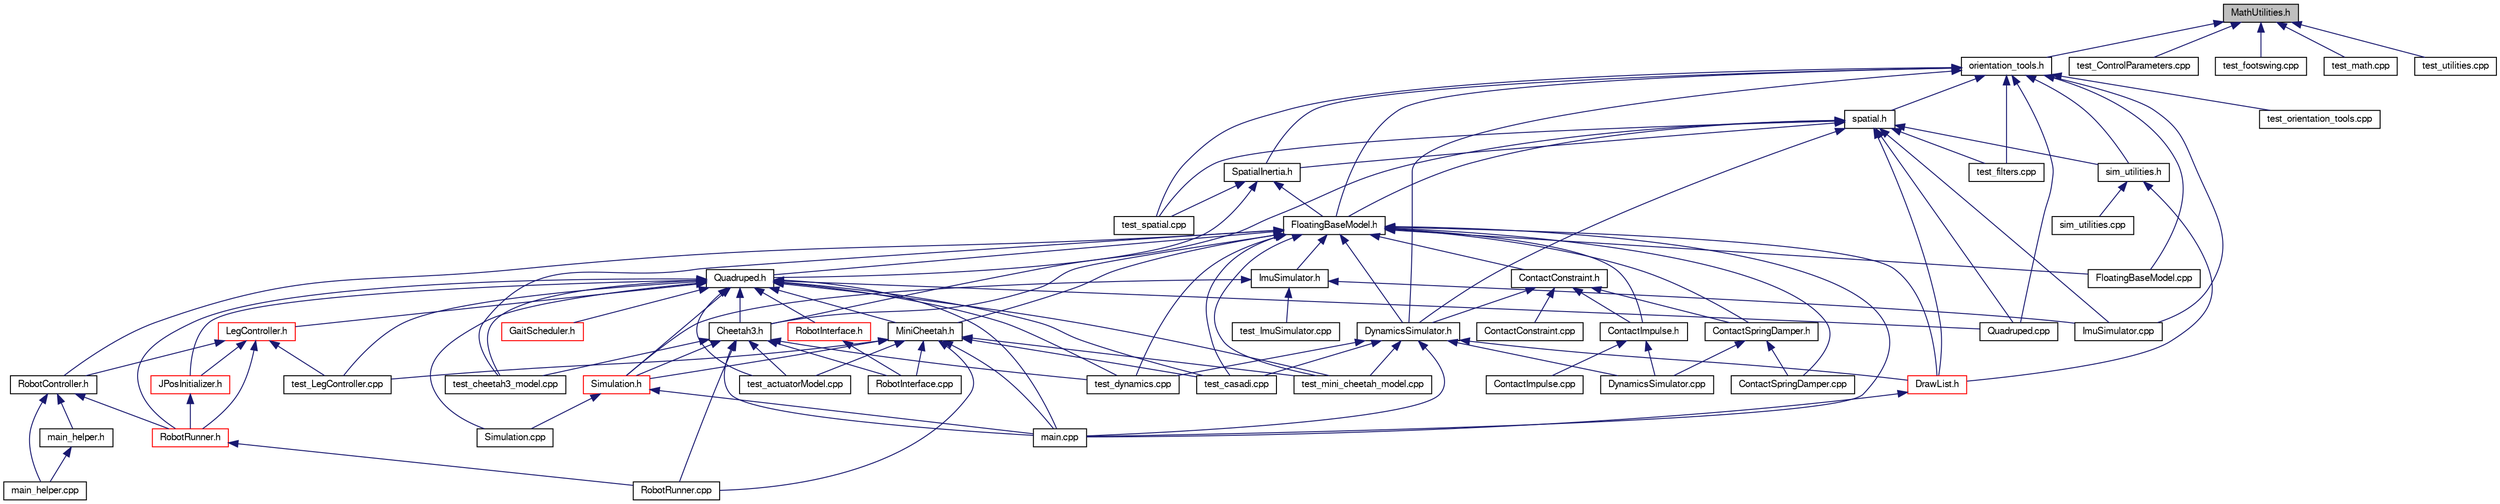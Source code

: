 digraph "MathUtilities.h"
{
  edge [fontname="FreeSans",fontsize="10",labelfontname="FreeSans",labelfontsize="10"];
  node [fontname="FreeSans",fontsize="10",shape=record];
  Node1 [label="MathUtilities.h",height=0.2,width=0.4,color="black", fillcolor="grey75", style="filled", fontcolor="black"];
  Node1 -> Node2 [dir="back",color="midnightblue",fontsize="10",style="solid",fontname="FreeSans"];
  Node2 [label="orientation_tools.h",height=0.2,width=0.4,color="black", fillcolor="white", style="filled",URL="$d4/dfb/orientation__tools_8h.html",tooltip="Utility functions for 3D rotations. "];
  Node2 -> Node3 [dir="back",color="midnightblue",fontsize="10",style="solid",fontname="FreeSans"];
  Node3 [label="FloatingBaseModel.h",height=0.2,width=0.4,color="black", fillcolor="white", style="filled",URL="$d5/d9a/_floating_base_model_8h.html",tooltip="Implementation of Rigid Body Floating Base model data structure. "];
  Node3 -> Node4 [dir="back",color="midnightblue",fontsize="10",style="solid",fontname="FreeSans"];
  Node4 [label="ContactConstraint.h",height=0.2,width=0.4,color="black", fillcolor="white", style="filled",URL="$d5/d79/_contact_constraint_8h.html",tooltip="Virtual class of Contact Constraint logic. "];
  Node4 -> Node5 [dir="back",color="midnightblue",fontsize="10",style="solid",fontname="FreeSans"];
  Node5 [label="ContactImpulse.h",height=0.2,width=0.4,color="black", fillcolor="white", style="filled",URL="$da/daa/_contact_impulse_8h.html"];
  Node5 -> Node6 [dir="back",color="midnightblue",fontsize="10",style="solid",fontname="FreeSans"];
  Node6 [label="ContactImpulse.cpp",height=0.2,width=0.4,color="black", fillcolor="white", style="filled",URL="$da/d75/_contact_impulse_8cpp.html"];
  Node5 -> Node7 [dir="back",color="midnightblue",fontsize="10",style="solid",fontname="FreeSans"];
  Node7 [label="DynamicsSimulator.cpp",height=0.2,width=0.4,color="black", fillcolor="white", style="filled",URL="$de/d4c/_dynamics_simulator_8cpp.html",tooltip="Rigid Body Dynamics Simulator with Collisions. "];
  Node4 -> Node8 [dir="back",color="midnightblue",fontsize="10",style="solid",fontname="FreeSans"];
  Node8 [label="ContactSpringDamper.h",height=0.2,width=0.4,color="black", fillcolor="white", style="filled",URL="$da/d04/_contact_spring_damper_8h.html",tooltip="Spring Damper based Contact Computation logic. "];
  Node8 -> Node9 [dir="back",color="midnightblue",fontsize="10",style="solid",fontname="FreeSans"];
  Node9 [label="ContactSpringDamper.cpp",height=0.2,width=0.4,color="black", fillcolor="white", style="filled",URL="$d6/da7/_contact_spring_damper_8cpp.html"];
  Node8 -> Node7 [dir="back",color="midnightblue",fontsize="10",style="solid",fontname="FreeSans"];
  Node4 -> Node10 [dir="back",color="midnightblue",fontsize="10",style="solid",fontname="FreeSans"];
  Node10 [label="DynamicsSimulator.h",height=0.2,width=0.4,color="black", fillcolor="white", style="filled",URL="$d0/d52/_dynamics_simulator_8h.html",tooltip="Rigid Body Dynamics Simulator with Collisions. "];
  Node10 -> Node7 [dir="back",color="midnightblue",fontsize="10",style="solid",fontname="FreeSans"];
  Node10 -> Node11 [dir="back",color="midnightblue",fontsize="10",style="solid",fontname="FreeSans"];
  Node11 [label="test_casadi.cpp",height=0.2,width=0.4,color="black", fillcolor="white", style="filled",URL="$dc/dd7/test__casadi_8cpp.html"];
  Node10 -> Node12 [dir="back",color="midnightblue",fontsize="10",style="solid",fontname="FreeSans"];
  Node12 [label="test_dynamics.cpp",height=0.2,width=0.4,color="black", fillcolor="white", style="filled",URL="$db/d42/test__dynamics_8cpp.html",tooltip="Test dynamics algorithms. "];
  Node10 -> Node13 [dir="back",color="midnightblue",fontsize="10",style="solid",fontname="FreeSans"];
  Node13 [label="test_mini_cheetah_model.cpp",height=0.2,width=0.4,color="black", fillcolor="white", style="filled",URL="$d6/d6e/test__mini__cheetah__model_8cpp.html"];
  Node10 -> Node14 [dir="back",color="midnightblue",fontsize="10",style="solid",fontname="FreeSans"];
  Node14 [label="DrawList.h",height=0.2,width=0.4,color="red", fillcolor="white", style="filled",URL="$df/d65/_draw_list_8h.html",tooltip="Data structure to store robot model to be drawn. "];
  Node14 -> Node15 [dir="back",color="midnightblue",fontsize="10",style="solid",fontname="FreeSans"];
  Node15 [label="main.cpp",height=0.2,width=0.4,color="black", fillcolor="white", style="filled",URL="$df/d0a/main_8cpp.html",tooltip="Main Function for the robot program. "];
  Node10 -> Node15 [dir="back",color="midnightblue",fontsize="10",style="solid",fontname="FreeSans"];
  Node4 -> Node16 [dir="back",color="midnightblue",fontsize="10",style="solid",fontname="FreeSans"];
  Node16 [label="ContactConstraint.cpp",height=0.2,width=0.4,color="black", fillcolor="white", style="filled",URL="$d2/d02/_contact_constraint_8cpp.html",tooltip="ContactConstraint virtual class. "];
  Node3 -> Node5 [dir="back",color="midnightblue",fontsize="10",style="solid",fontname="FreeSans"];
  Node3 -> Node8 [dir="back",color="midnightblue",fontsize="10",style="solid",fontname="FreeSans"];
  Node3 -> Node17 [dir="back",color="midnightblue",fontsize="10",style="solid",fontname="FreeSans"];
  Node17 [label="Cheetah3.h",height=0.2,width=0.4,color="black", fillcolor="white", style="filled",URL="$d6/dce/_cheetah3_8h.html",tooltip="Utility function to build a Cheetah 3 Quadruped object. "];
  Node17 -> Node18 [dir="back",color="midnightblue",fontsize="10",style="solid",fontname="FreeSans"];
  Node18 [label="test_actuatorModel.cpp",height=0.2,width=0.4,color="black", fillcolor="white", style="filled",URL="$d9/d56/test__actuator_model_8cpp.html",tooltip="Test the actuator model of the mini cheetah and cheetah 3 robots. "];
  Node17 -> Node19 [dir="back",color="midnightblue",fontsize="10",style="solid",fontname="FreeSans"];
  Node19 [label="test_cheetah3_model.cpp",height=0.2,width=0.4,color="black", fillcolor="white", style="filled",URL="$d4/dc6/test__cheetah3__model_8cpp.html"];
  Node17 -> Node12 [dir="back",color="midnightblue",fontsize="10",style="solid",fontname="FreeSans"];
  Node17 -> Node20 [dir="back",color="midnightblue",fontsize="10",style="solid",fontname="FreeSans"];
  Node20 [label="RobotRunner.cpp",height=0.2,width=0.4,color="black", fillcolor="white", style="filled",URL="$db/d28/_robot_runner_8cpp.html"];
  Node17 -> Node21 [dir="back",color="midnightblue",fontsize="10",style="solid",fontname="FreeSans"];
  Node21 [label="Simulation.h",height=0.2,width=0.4,color="red", fillcolor="white", style="filled",URL="$d2/ded/_simulation_8h.html",tooltip="Main simulation class. "];
  Node21 -> Node15 [dir="back",color="midnightblue",fontsize="10",style="solid",fontname="FreeSans"];
  Node21 -> Node22 [dir="back",color="midnightblue",fontsize="10",style="solid",fontname="FreeSans"];
  Node22 [label="Simulation.cpp",height=0.2,width=0.4,color="black", fillcolor="white", style="filled",URL="$db/d98/_simulation_8cpp.html"];
  Node17 -> Node15 [dir="back",color="midnightblue",fontsize="10",style="solid",fontname="FreeSans"];
  Node17 -> Node23 [dir="back",color="midnightblue",fontsize="10",style="solid",fontname="FreeSans"];
  Node23 [label="RobotInterface.cpp",height=0.2,width=0.4,color="black", fillcolor="white", style="filled",URL="$dd/d4a/_robot_interface_8cpp.html"];
  Node3 -> Node24 [dir="back",color="midnightblue",fontsize="10",style="solid",fontname="FreeSans"];
  Node24 [label="Quadruped.h",height=0.2,width=0.4,color="black", fillcolor="white", style="filled",URL="$d3/dc7/_quadruped_8h.html",tooltip="Data structure containing parameters for quadruped robot. "];
  Node24 -> Node25 [dir="back",color="midnightblue",fontsize="10",style="solid",fontname="FreeSans"];
  Node25 [label="GaitScheduler.h",height=0.2,width=0.4,color="red", fillcolor="white", style="filled",URL="$d0/d3f/_gait_scheduler_8h.html"];
  Node24 -> Node26 [dir="back",color="midnightblue",fontsize="10",style="solid",fontname="FreeSans"];
  Node26 [label="LegController.h",height=0.2,width=0.4,color="red", fillcolor="white", style="filled",URL="$d0/d41/_leg_controller_8h.html",tooltip="Common Leg Control Interface and Leg Control Algorithms. "];
  Node26 -> Node27 [dir="back",color="midnightblue",fontsize="10",style="solid",fontname="FreeSans"];
  Node27 [label="test_LegController.cpp",height=0.2,width=0.4,color="black", fillcolor="white", style="filled",URL="$d6/dbf/test___leg_controller_8cpp.html"];
  Node26 -> Node28 [dir="back",color="midnightblue",fontsize="10",style="solid",fontname="FreeSans"];
  Node28 [label="RobotRunner.h",height=0.2,width=0.4,color="red", fillcolor="white", style="filled",URL="$d3/d41/_robot_runner_8h.html",tooltip="Common framework for running robot controllers. This code is a common interface between control code ..."];
  Node28 -> Node20 [dir="back",color="midnightblue",fontsize="10",style="solid",fontname="FreeSans"];
  Node26 -> Node29 [dir="back",color="midnightblue",fontsize="10",style="solid",fontname="FreeSans"];
  Node29 [label="JPosInitializer.h",height=0.2,width=0.4,color="red", fillcolor="white", style="filled",URL="$d1/df4/_j_pos_initializer_8h.html"];
  Node29 -> Node28 [dir="back",color="midnightblue",fontsize="10",style="solid",fontname="FreeSans"];
  Node26 -> Node30 [dir="back",color="midnightblue",fontsize="10",style="solid",fontname="FreeSans"];
  Node30 [label="RobotController.h",height=0.2,width=0.4,color="black", fillcolor="white", style="filled",URL="$d3/dff/_robot_controller_8h.html"];
  Node30 -> Node28 [dir="back",color="midnightblue",fontsize="10",style="solid",fontname="FreeSans"];
  Node30 -> Node31 [dir="back",color="midnightblue",fontsize="10",style="solid",fontname="FreeSans"];
  Node31 [label="main_helper.h",height=0.2,width=0.4,color="black", fillcolor="white", style="filled",URL="$d6/da5/main__helper_8h.html"];
  Node31 -> Node32 [dir="back",color="midnightblue",fontsize="10",style="solid",fontname="FreeSans"];
  Node32 [label="main_helper.cpp",height=0.2,width=0.4,color="black", fillcolor="white", style="filled",URL="$d3/dfa/main__helper_8cpp.html"];
  Node30 -> Node32 [dir="back",color="midnightblue",fontsize="10",style="solid",fontname="FreeSans"];
  Node24 -> Node17 [dir="back",color="midnightblue",fontsize="10",style="solid",fontname="FreeSans"];
  Node24 -> Node33 [dir="back",color="midnightblue",fontsize="10",style="solid",fontname="FreeSans"];
  Node33 [label="MiniCheetah.h",height=0.2,width=0.4,color="black", fillcolor="white", style="filled",URL="$d8/db6/_mini_cheetah_8h.html",tooltip="Utility function to build a Mini Cheetah Quadruped object. "];
  Node33 -> Node18 [dir="back",color="midnightblue",fontsize="10",style="solid",fontname="FreeSans"];
  Node33 -> Node11 [dir="back",color="midnightblue",fontsize="10",style="solid",fontname="FreeSans"];
  Node33 -> Node27 [dir="back",color="midnightblue",fontsize="10",style="solid",fontname="FreeSans"];
  Node33 -> Node13 [dir="back",color="midnightblue",fontsize="10",style="solid",fontname="FreeSans"];
  Node33 -> Node20 [dir="back",color="midnightblue",fontsize="10",style="solid",fontname="FreeSans"];
  Node33 -> Node21 [dir="back",color="midnightblue",fontsize="10",style="solid",fontname="FreeSans"];
  Node33 -> Node15 [dir="back",color="midnightblue",fontsize="10",style="solid",fontname="FreeSans"];
  Node33 -> Node23 [dir="back",color="midnightblue",fontsize="10",style="solid",fontname="FreeSans"];
  Node24 -> Node34 [dir="back",color="midnightblue",fontsize="10",style="solid",fontname="FreeSans"];
  Node34 [label="Quadruped.cpp",height=0.2,width=0.4,color="black", fillcolor="white", style="filled",URL="$da/dfc/_quadruped_8cpp.html",tooltip="Data structure containing parameters for quadruped robot. "];
  Node24 -> Node18 [dir="back",color="midnightblue",fontsize="10",style="solid",fontname="FreeSans"];
  Node24 -> Node11 [dir="back",color="midnightblue",fontsize="10",style="solid",fontname="FreeSans"];
  Node24 -> Node19 [dir="back",color="midnightblue",fontsize="10",style="solid",fontname="FreeSans"];
  Node24 -> Node12 [dir="back",color="midnightblue",fontsize="10",style="solid",fontname="FreeSans"];
  Node24 -> Node27 [dir="back",color="midnightblue",fontsize="10",style="solid",fontname="FreeSans"];
  Node24 -> Node13 [dir="back",color="midnightblue",fontsize="10",style="solid",fontname="FreeSans"];
  Node24 -> Node28 [dir="back",color="midnightblue",fontsize="10",style="solid",fontname="FreeSans"];
  Node24 -> Node29 [dir="back",color="midnightblue",fontsize="10",style="solid",fontname="FreeSans"];
  Node24 -> Node35 [dir="back",color="midnightblue",fontsize="10",style="solid",fontname="FreeSans"];
  Node35 [label="RobotInterface.h",height=0.2,width=0.4,color="red", fillcolor="white", style="filled",URL="$d4/df6/_robot_interface_8h.html",tooltip="Interface between simulator and hardware using LCM. "];
  Node35 -> Node23 [dir="back",color="midnightblue",fontsize="10",style="solid",fontname="FreeSans"];
  Node24 -> Node21 [dir="back",color="midnightblue",fontsize="10",style="solid",fontname="FreeSans"];
  Node24 -> Node15 [dir="back",color="midnightblue",fontsize="10",style="solid",fontname="FreeSans"];
  Node24 -> Node22 [dir="back",color="midnightblue",fontsize="10",style="solid",fontname="FreeSans"];
  Node3 -> Node10 [dir="back",color="midnightblue",fontsize="10",style="solid",fontname="FreeSans"];
  Node3 -> Node33 [dir="back",color="midnightblue",fontsize="10",style="solid",fontname="FreeSans"];
  Node3 -> Node36 [dir="back",color="midnightblue",fontsize="10",style="solid",fontname="FreeSans"];
  Node36 [label="ImuSimulator.h",height=0.2,width=0.4,color="black", fillcolor="white", style="filled",URL="$d2/da4/_imu_simulator_8h.html",tooltip="Simulated IMU. "];
  Node36 -> Node37 [dir="back",color="midnightblue",fontsize="10",style="solid",fontname="FreeSans"];
  Node37 [label="ImuSimulator.cpp",height=0.2,width=0.4,color="black", fillcolor="white", style="filled",URL="$d3/d6a/_imu_simulator_8cpp.html"];
  Node36 -> Node38 [dir="back",color="midnightblue",fontsize="10",style="solid",fontname="FreeSans"];
  Node38 [label="test_ImuSimulator.cpp",height=0.2,width=0.4,color="black", fillcolor="white", style="filled",URL="$d9/d1d/test___imu_simulator_8cpp.html"];
  Node36 -> Node21 [dir="back",color="midnightblue",fontsize="10",style="solid",fontname="FreeSans"];
  Node3 -> Node9 [dir="back",color="midnightblue",fontsize="10",style="solid",fontname="FreeSans"];
  Node3 -> Node39 [dir="back",color="midnightblue",fontsize="10",style="solid",fontname="FreeSans"];
  Node39 [label="FloatingBaseModel.cpp",height=0.2,width=0.4,color="black", fillcolor="white", style="filled",URL="$da/de7/_floating_base_model_8cpp.html",tooltip="Implementation of Rigid Body Floating Base model data structure. "];
  Node3 -> Node11 [dir="back",color="midnightblue",fontsize="10",style="solid",fontname="FreeSans"];
  Node3 -> Node19 [dir="back",color="midnightblue",fontsize="10",style="solid",fontname="FreeSans"];
  Node3 -> Node12 [dir="back",color="midnightblue",fontsize="10",style="solid",fontname="FreeSans"];
  Node3 -> Node13 [dir="back",color="midnightblue",fontsize="10",style="solid",fontname="FreeSans"];
  Node3 -> Node30 [dir="back",color="midnightblue",fontsize="10",style="solid",fontname="FreeSans"];
  Node3 -> Node14 [dir="back",color="midnightblue",fontsize="10",style="solid",fontname="FreeSans"];
  Node3 -> Node15 [dir="back",color="midnightblue",fontsize="10",style="solid",fontname="FreeSans"];
  Node2 -> Node40 [dir="back",color="midnightblue",fontsize="10",style="solid",fontname="FreeSans"];
  Node40 [label="SpatialInertia.h",height=0.2,width=0.4,color="black", fillcolor="white", style="filled",URL="$d4/d7d/_spatial_inertia_8h.html",tooltip="Class representing spatial inertia tensors. "];
  Node40 -> Node3 [dir="back",color="midnightblue",fontsize="10",style="solid",fontname="FreeSans"];
  Node40 -> Node24 [dir="back",color="midnightblue",fontsize="10",style="solid",fontname="FreeSans"];
  Node40 -> Node41 [dir="back",color="midnightblue",fontsize="10",style="solid",fontname="FreeSans"];
  Node41 [label="test_spatial.cpp",height=0.2,width=0.4,color="black", fillcolor="white", style="filled",URL="$d3/dc1/test__spatial_8cpp.html",tooltip="Test spatial vector/transform maniuplation functions. "];
  Node2 -> Node42 [dir="back",color="midnightblue",fontsize="10",style="solid",fontname="FreeSans"];
  Node42 [label="spatial.h",height=0.2,width=0.4,color="black", fillcolor="white", style="filled",URL="$d9/dc8/spatial_8h.html",tooltip="Utility functions for manipulating spatial quantities. "];
  Node42 -> Node17 [dir="back",color="midnightblue",fontsize="10",style="solid",fontname="FreeSans"];
  Node42 -> Node40 [dir="back",color="midnightblue",fontsize="10",style="solid",fontname="FreeSans"];
  Node42 -> Node3 [dir="back",color="midnightblue",fontsize="10",style="solid",fontname="FreeSans"];
  Node42 -> Node10 [dir="back",color="midnightblue",fontsize="10",style="solid",fontname="FreeSans"];
  Node42 -> Node34 [dir="back",color="midnightblue",fontsize="10",style="solid",fontname="FreeSans"];
  Node42 -> Node37 [dir="back",color="midnightblue",fontsize="10",style="solid",fontname="FreeSans"];
  Node42 -> Node43 [dir="back",color="midnightblue",fontsize="10",style="solid",fontname="FreeSans"];
  Node43 [label="test_filters.cpp",height=0.2,width=0.4,color="black", fillcolor="white", style="filled",URL="$d6/d42/test__filters_8cpp.html",tooltip="Test filter functions. "];
  Node42 -> Node41 [dir="back",color="midnightblue",fontsize="10",style="solid",fontname="FreeSans"];
  Node42 -> Node14 [dir="back",color="midnightblue",fontsize="10",style="solid",fontname="FreeSans"];
  Node42 -> Node44 [dir="back",color="midnightblue",fontsize="10",style="solid",fontname="FreeSans"];
  Node44 [label="sim_utilities.h",height=0.2,width=0.4,color="black", fillcolor="white", style="filled",URL="$d6/dff/sim__utilities_8h.html",tooltip="Utility functions that exist only in the simulator. "];
  Node44 -> Node14 [dir="back",color="midnightblue",fontsize="10",style="solid",fontname="FreeSans"];
  Node44 -> Node45 [dir="back",color="midnightblue",fontsize="10",style="solid",fontname="FreeSans"];
  Node45 [label="sim_utilities.cpp",height=0.2,width=0.4,color="black", fillcolor="white", style="filled",URL="$dc/de2/sim__utilities_8cpp.html",tooltip="Utility functions that exist only in the simulator. "];
  Node2 -> Node10 [dir="back",color="midnightblue",fontsize="10",style="solid",fontname="FreeSans"];
  Node2 -> Node39 [dir="back",color="midnightblue",fontsize="10",style="solid",fontname="FreeSans"];
  Node2 -> Node34 [dir="back",color="midnightblue",fontsize="10",style="solid",fontname="FreeSans"];
  Node2 -> Node37 [dir="back",color="midnightblue",fontsize="10",style="solid",fontname="FreeSans"];
  Node2 -> Node43 [dir="back",color="midnightblue",fontsize="10",style="solid",fontname="FreeSans"];
  Node2 -> Node46 [dir="back",color="midnightblue",fontsize="10",style="solid",fontname="FreeSans"];
  Node46 [label="test_orientation_tools.cpp",height=0.2,width=0.4,color="black", fillcolor="white", style="filled",URL="$d4/d07/test__orientation__tools_8cpp.html",tooltip="Test orientation functions. "];
  Node2 -> Node41 [dir="back",color="midnightblue",fontsize="10",style="solid",fontname="FreeSans"];
  Node2 -> Node44 [dir="back",color="midnightblue",fontsize="10",style="solid",fontname="FreeSans"];
  Node1 -> Node47 [dir="back",color="midnightblue",fontsize="10",style="solid",fontname="FreeSans"];
  Node47 [label="test_ControlParameters.cpp",height=0.2,width=0.4,color="black", fillcolor="white", style="filled",URL="$db/d74/test___control_parameters_8cpp.html"];
  Node1 -> Node48 [dir="back",color="midnightblue",fontsize="10",style="solid",fontname="FreeSans"];
  Node48 [label="test_footswing.cpp",height=0.2,width=0.4,color="black", fillcolor="white", style="filled",URL="$d0/d6d/test__footswing_8cpp.html"];
  Node1 -> Node49 [dir="back",color="midnightblue",fontsize="10",style="solid",fontname="FreeSans"];
  Node49 [label="test_math.cpp",height=0.2,width=0.4,color="black", fillcolor="white", style="filled",URL="$dc/dc8/test__math_8cpp.html",tooltip="Test math functions. "];
  Node1 -> Node50 [dir="back",color="midnightblue",fontsize="10",style="solid",fontname="FreeSans"];
  Node50 [label="test_utilities.cpp",height=0.2,width=0.4,color="black", fillcolor="white", style="filled",URL="$d9/d35/test__utilities_8cpp.html",tooltip="Test Utilities functions. "];
}
